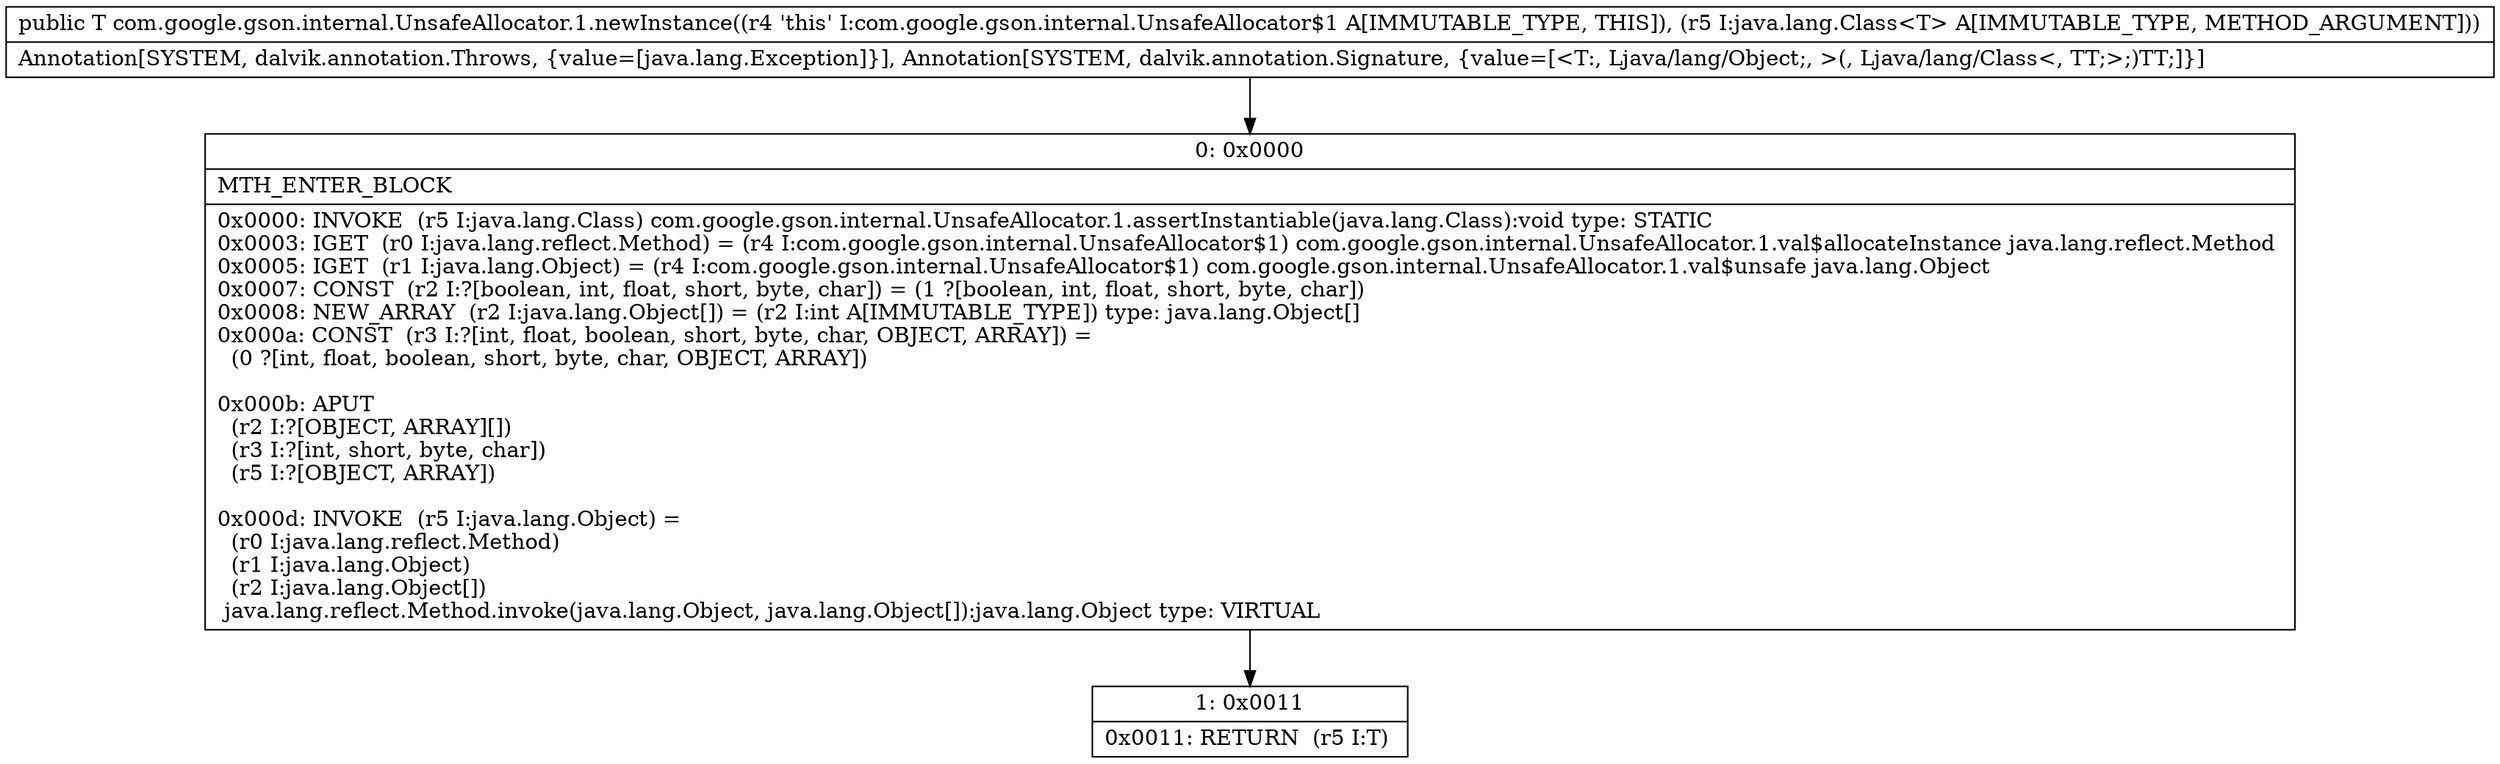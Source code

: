 digraph "CFG forcom.google.gson.internal.UnsafeAllocator.1.newInstance(Ljava\/lang\/Class;)Ljava\/lang\/Object;" {
Node_0 [shape=record,label="{0\:\ 0x0000|MTH_ENTER_BLOCK\l|0x0000: INVOKE  (r5 I:java.lang.Class) com.google.gson.internal.UnsafeAllocator.1.assertInstantiable(java.lang.Class):void type: STATIC \l0x0003: IGET  (r0 I:java.lang.reflect.Method) = (r4 I:com.google.gson.internal.UnsafeAllocator$1) com.google.gson.internal.UnsafeAllocator.1.val$allocateInstance java.lang.reflect.Method \l0x0005: IGET  (r1 I:java.lang.Object) = (r4 I:com.google.gson.internal.UnsafeAllocator$1) com.google.gson.internal.UnsafeAllocator.1.val$unsafe java.lang.Object \l0x0007: CONST  (r2 I:?[boolean, int, float, short, byte, char]) = (1 ?[boolean, int, float, short, byte, char]) \l0x0008: NEW_ARRAY  (r2 I:java.lang.Object[]) = (r2 I:int A[IMMUTABLE_TYPE]) type: java.lang.Object[] \l0x000a: CONST  (r3 I:?[int, float, boolean, short, byte, char, OBJECT, ARRAY]) = \l  (0 ?[int, float, boolean, short, byte, char, OBJECT, ARRAY])\l \l0x000b: APUT  \l  (r2 I:?[OBJECT, ARRAY][])\l  (r3 I:?[int, short, byte, char])\l  (r5 I:?[OBJECT, ARRAY])\l \l0x000d: INVOKE  (r5 I:java.lang.Object) = \l  (r0 I:java.lang.reflect.Method)\l  (r1 I:java.lang.Object)\l  (r2 I:java.lang.Object[])\l java.lang.reflect.Method.invoke(java.lang.Object, java.lang.Object[]):java.lang.Object type: VIRTUAL \l}"];
Node_1 [shape=record,label="{1\:\ 0x0011|0x0011: RETURN  (r5 I:T) \l}"];
MethodNode[shape=record,label="{public T com.google.gson.internal.UnsafeAllocator.1.newInstance((r4 'this' I:com.google.gson.internal.UnsafeAllocator$1 A[IMMUTABLE_TYPE, THIS]), (r5 I:java.lang.Class\<T\> A[IMMUTABLE_TYPE, METHOD_ARGUMENT]))  | Annotation[SYSTEM, dalvik.annotation.Throws, \{value=[java.lang.Exception]\}], Annotation[SYSTEM, dalvik.annotation.Signature, \{value=[\<T:, Ljava\/lang\/Object;, \>(, Ljava\/lang\/Class\<, TT;\>;)TT;]\}]\l}"];
MethodNode -> Node_0;
Node_0 -> Node_1;
}


